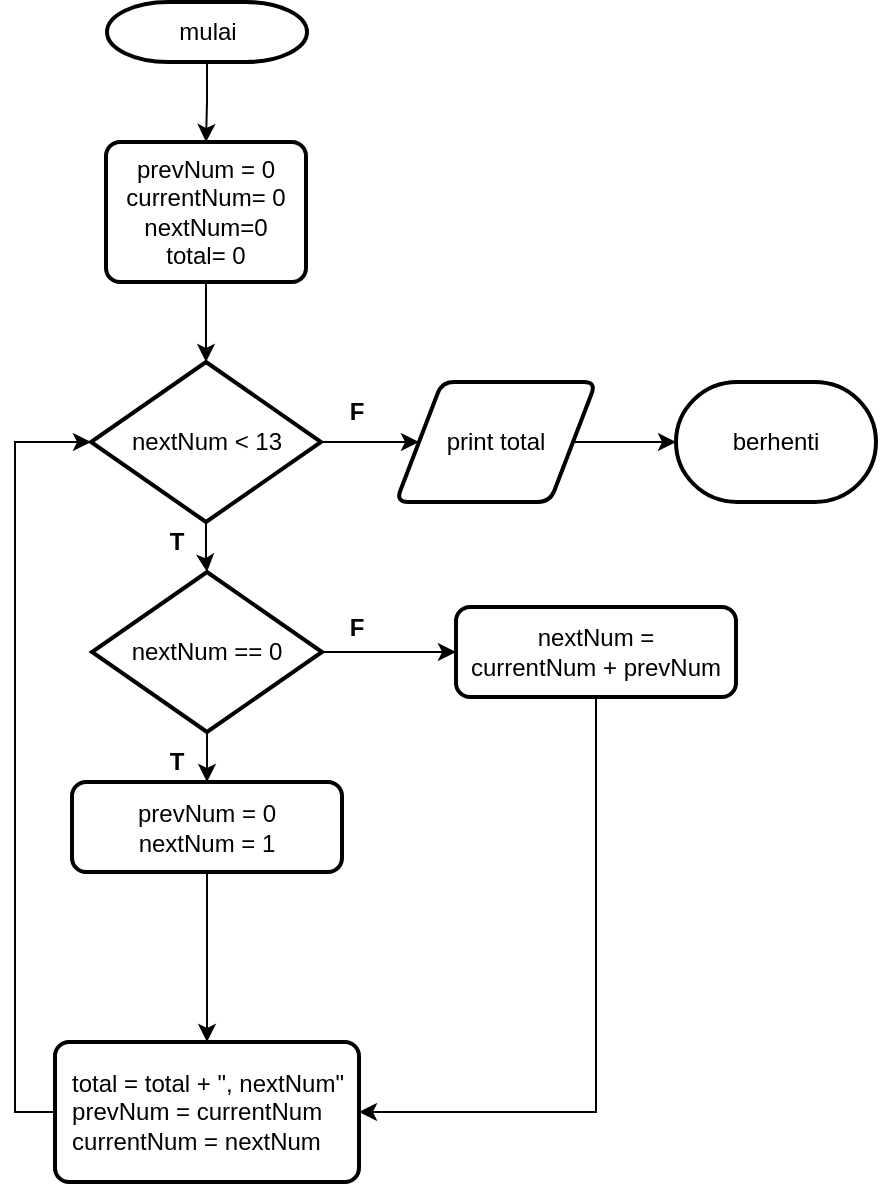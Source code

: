<mxfile version="15.4.1" type="github" pages="2">
  <diagram id="-m9qqsBfXarH8WXp_uyf" name="Page-1">
    <mxGraphModel dx="1038" dy="575" grid="1" gridSize="10" guides="1" tooltips="1" connect="1" arrows="1" fold="1" page="1" pageScale="1" pageWidth="850" pageHeight="1100" math="0" shadow="0">
      <root>
        <mxCell id="0" />
        <mxCell id="1" parent="0" />
        <mxCell id="6R6mG-xF9waBvt92QYjW-3" value="" style="edgeStyle=orthogonalEdgeStyle;rounded=0;orthogonalLoop=1;jettySize=auto;html=1;entryX=0.5;entryY=0;entryDx=0;entryDy=0;" parent="1" source="6R6mG-xF9waBvt92QYjW-1" target="6R6mG-xF9waBvt92QYjW-8" edge="1">
          <mxGeometry relative="1" as="geometry">
            <mxPoint x="425" y="105" as="targetPoint" />
          </mxGeometry>
        </mxCell>
        <mxCell id="6R6mG-xF9waBvt92QYjW-1" value="&lt;div&gt;mulai&lt;/div&gt;" style="strokeWidth=2;html=1;shape=mxgraph.flowchart.terminator;whiteSpace=wrap;" parent="1" vertex="1">
          <mxGeometry x="375.5" y="20" width="100" height="30" as="geometry" />
        </mxCell>
        <mxCell id="6R6mG-xF9waBvt92QYjW-5" value="" style="edgeStyle=orthogonalEdgeStyle;rounded=0;orthogonalLoop=1;jettySize=auto;html=1;exitX=0.5;exitY=1;exitDx=0;exitDy=0;" parent="1" source="6R6mG-xF9waBvt92QYjW-8" target="6R6mG-xF9waBvt92QYjW-4" edge="1">
          <mxGeometry relative="1" as="geometry">
            <mxPoint x="425" y="165" as="sourcePoint" />
          </mxGeometry>
        </mxCell>
        <mxCell id="6R6mG-xF9waBvt92QYjW-9" style="edgeStyle=orthogonalEdgeStyle;rounded=0;orthogonalLoop=1;jettySize=auto;html=1;exitX=1;exitY=0.5;exitDx=0;exitDy=0;entryX=0;entryY=0.5;entryDx=0;entryDy=0;" parent="1" source="6R6mG-xF9waBvt92QYjW-4" target="6R6mG-xF9waBvt92QYjW-7" edge="1">
          <mxGeometry relative="1" as="geometry" />
        </mxCell>
        <mxCell id="6R6mG-xF9waBvt92QYjW-14" value="" style="edgeStyle=orthogonalEdgeStyle;rounded=0;orthogonalLoop=1;jettySize=auto;html=1;" parent="1" source="6R6mG-xF9waBvt92QYjW-4" target="6R6mG-xF9waBvt92QYjW-13" edge="1">
          <mxGeometry relative="1" as="geometry" />
        </mxCell>
        <mxCell id="6R6mG-xF9waBvt92QYjW-4" value="nextNum &amp;lt; 13" style="rhombus;whiteSpace=wrap;html=1;strokeWidth=2;" parent="1" vertex="1">
          <mxGeometry x="367.5" y="200" width="115" height="80" as="geometry" />
        </mxCell>
        <mxCell id="6R6mG-xF9waBvt92QYjW-6" value="&lt;div&gt;berhenti&lt;/div&gt;" style="strokeWidth=2;html=1;shape=mxgraph.flowchart.terminator;whiteSpace=wrap;" parent="1" vertex="1">
          <mxGeometry x="660" y="210" width="100" height="60" as="geometry" />
        </mxCell>
        <mxCell id="6R6mG-xF9waBvt92QYjW-10" style="edgeStyle=orthogonalEdgeStyle;rounded=0;orthogonalLoop=1;jettySize=auto;html=1;exitX=1;exitY=0.5;exitDx=0;exitDy=0;entryX=0;entryY=0.5;entryDx=0;entryDy=0;entryPerimeter=0;" parent="1" source="6R6mG-xF9waBvt92QYjW-7" target="6R6mG-xF9waBvt92QYjW-6" edge="1">
          <mxGeometry relative="1" as="geometry">
            <mxPoint x="660" y="240" as="targetPoint" />
          </mxGeometry>
        </mxCell>
        <mxCell id="6R6mG-xF9waBvt92QYjW-7" value="print total" style="shape=parallelogram;html=1;strokeWidth=2;perimeter=parallelogramPerimeter;whiteSpace=wrap;rounded=1;arcSize=12;size=0.23;" parent="1" vertex="1">
          <mxGeometry x="520" y="210" width="100" height="60" as="geometry" />
        </mxCell>
        <mxCell id="6R6mG-xF9waBvt92QYjW-8" value="&lt;div&gt;prevNum = 0&lt;/div&gt;&lt;div&gt;currentNum= 0&lt;/div&gt;&lt;div&gt;nextNum=0&lt;/div&gt;&lt;div&gt;total= 0&lt;/div&gt;" style="rounded=1;whiteSpace=wrap;html=1;absoluteArcSize=1;arcSize=14;strokeWidth=2;" parent="1" vertex="1">
          <mxGeometry x="375" y="90" width="100" height="70" as="geometry" />
        </mxCell>
        <mxCell id="6R6mG-xF9waBvt92QYjW-20" style="edgeStyle=orthogonalEdgeStyle;rounded=0;orthogonalLoop=1;jettySize=auto;html=1;exitX=0.5;exitY=1;exitDx=0;exitDy=0;entryX=0.5;entryY=0;entryDx=0;entryDy=0;" parent="1" source="6R6mG-xF9waBvt92QYjW-13" target="6R6mG-xF9waBvt92QYjW-27" edge="1">
          <mxGeometry relative="1" as="geometry">
            <mxPoint x="425.5" y="445" as="targetPoint" />
          </mxGeometry>
        </mxCell>
        <mxCell id="6R6mG-xF9waBvt92QYjW-25" style="edgeStyle=orthogonalEdgeStyle;rounded=0;orthogonalLoop=1;jettySize=auto;html=1;exitX=1;exitY=0.5;exitDx=0;exitDy=0;entryX=0;entryY=0.5;entryDx=0;entryDy=0;" parent="1" source="6R6mG-xF9waBvt92QYjW-13" target="6R6mG-xF9waBvt92QYjW-24" edge="1">
          <mxGeometry relative="1" as="geometry" />
        </mxCell>
        <mxCell id="6R6mG-xF9waBvt92QYjW-13" value="nextNum == 0" style="rhombus;whiteSpace=wrap;html=1;strokeWidth=2;" parent="1" vertex="1">
          <mxGeometry x="368" y="305" width="115" height="80" as="geometry" />
        </mxCell>
        <mxCell id="6R6mG-xF9waBvt92QYjW-15" value="&lt;div&gt;&lt;b&gt;T&lt;/b&gt;&lt;/div&gt;" style="text;html=1;align=center;verticalAlign=middle;resizable=0;points=[];autosize=1;strokeColor=none;fillColor=none;" parent="1" vertex="1">
          <mxGeometry x="400" y="280" width="20" height="20" as="geometry" />
        </mxCell>
        <mxCell id="6R6mG-xF9waBvt92QYjW-16" value="&lt;b&gt;F&lt;/b&gt;" style="text;html=1;align=center;verticalAlign=middle;resizable=0;points=[];autosize=1;strokeColor=none;fillColor=none;" parent="1" vertex="1">
          <mxGeometry x="490" y="215" width="20" height="20" as="geometry" />
        </mxCell>
        <mxCell id="6R6mG-xF9waBvt92QYjW-21" value="&lt;div&gt;&lt;b&gt;T&lt;/b&gt;&lt;/div&gt;" style="text;html=1;align=center;verticalAlign=middle;resizable=0;points=[];autosize=1;strokeColor=none;fillColor=none;" parent="1" vertex="1">
          <mxGeometry x="400" y="390" width="20" height="20" as="geometry" />
        </mxCell>
        <mxCell id="6R6mG-xF9waBvt92QYjW-24" value="&lt;div&gt;nextNum = &lt;br&gt;&lt;/div&gt;&lt;div&gt;currentNum + prevNum &lt;/div&gt;" style="rounded=1;whiteSpace=wrap;html=1;absoluteArcSize=1;arcSize=14;strokeWidth=2;align=center;" parent="1" vertex="1">
          <mxGeometry x="550" y="322.5" width="140" height="45" as="geometry" />
        </mxCell>
        <mxCell id="6R6mG-xF9waBvt92QYjW-26" value="&lt;b&gt;F&lt;/b&gt;" style="text;html=1;align=center;verticalAlign=middle;resizable=0;points=[];autosize=1;strokeColor=none;fillColor=none;" parent="1" vertex="1">
          <mxGeometry x="490" y="322.5" width="20" height="20" as="geometry" />
        </mxCell>
        <mxCell id="6R6mG-xF9waBvt92QYjW-30" style="edgeStyle=orthogonalEdgeStyle;rounded=0;orthogonalLoop=1;jettySize=auto;html=1;exitX=0.5;exitY=1;exitDx=0;exitDy=0;entryX=0.5;entryY=0;entryDx=0;entryDy=0;" parent="1" source="6R6mG-xF9waBvt92QYjW-27" target="6R6mG-xF9waBvt92QYjW-29" edge="1">
          <mxGeometry relative="1" as="geometry" />
        </mxCell>
        <mxCell id="6R6mG-xF9waBvt92QYjW-27" value="prevNum = 0&lt;br&gt;&lt;div&gt;nextNum = 1&lt;br&gt;&lt;/div&gt;" style="rounded=1;whiteSpace=wrap;html=1;absoluteArcSize=1;arcSize=14;strokeWidth=2;align=center;" parent="1" vertex="1">
          <mxGeometry x="358" y="410" width="135" height="45" as="geometry" />
        </mxCell>
        <mxCell id="6R6mG-xF9waBvt92QYjW-31" style="edgeStyle=orthogonalEdgeStyle;rounded=0;orthogonalLoop=1;jettySize=auto;html=1;exitX=0;exitY=0.5;exitDx=0;exitDy=0;entryX=0;entryY=0.5;entryDx=0;entryDy=0;" parent="1" source="6R6mG-xF9waBvt92QYjW-29" target="6R6mG-xF9waBvt92QYjW-4" edge="1">
          <mxGeometry relative="1" as="geometry" />
        </mxCell>
        <mxCell id="6R6mG-xF9waBvt92QYjW-29" value="&lt;div&gt;&lt;br&gt;&lt;/div&gt;&lt;div&gt;&lt;div&gt;total = total + &quot;, nextNum&quot;&lt;/div&gt;&lt;/div&gt;&lt;div align=&quot;left&quot;&gt;&lt;div align=&quot;left&quot;&gt;prevNum = currentNum  &lt;div align=&quot;left&quot;&gt;currentNum = nextNum &lt;/div&gt;&lt;/div&gt;&lt;/div&gt;&lt;div&gt;&lt;br&gt;&lt;/div&gt;" style="rounded=1;whiteSpace=wrap;html=1;absoluteArcSize=1;arcSize=14;strokeWidth=2;align=center;" parent="1" vertex="1">
          <mxGeometry x="349.5" y="540" width="152" height="70" as="geometry" />
        </mxCell>
        <mxCell id="6R6mG-xF9waBvt92QYjW-43" style="edgeStyle=orthogonalEdgeStyle;rounded=0;orthogonalLoop=1;jettySize=auto;html=1;exitX=0.5;exitY=1;exitDx=0;exitDy=0;entryX=1;entryY=0.5;entryDx=0;entryDy=0;" parent="1" source="6R6mG-xF9waBvt92QYjW-24" target="6R6mG-xF9waBvt92QYjW-29" edge="1">
          <mxGeometry relative="1" as="geometry">
            <mxPoint x="620" y="465.0" as="sourcePoint" />
          </mxGeometry>
        </mxCell>
      </root>
    </mxGraphModel>
  </diagram>
  <diagram id="QYvs4H2cqD5_qCNk_26K" name="Page-2">
    <mxGraphModel dx="1038" dy="575" grid="1" gridSize="10" guides="1" tooltips="1" connect="1" arrows="1" fold="1" page="1" pageScale="1" pageWidth="850" pageHeight="1100" math="0" shadow="0">
      <root>
        <mxCell id="MMxIEz4GNXGrVT193HYA-0" />
        <mxCell id="MMxIEz4GNXGrVT193HYA-1" parent="MMxIEz4GNXGrVT193HYA-0" />
        <mxCell id="d6SBVQXbLfGid5248U36-2" style="edgeStyle=orthogonalEdgeStyle;rounded=0;orthogonalLoop=1;jettySize=auto;html=1;exitX=0.5;exitY=1;exitDx=0;exitDy=0;exitPerimeter=0;entryX=0.5;entryY=0;entryDx=0;entryDy=0;" edge="1" parent="MMxIEz4GNXGrVT193HYA-1" source="d6SBVQXbLfGid5248U36-0" target="d6SBVQXbLfGid5248U36-1">
          <mxGeometry relative="1" as="geometry" />
        </mxCell>
        <mxCell id="d6SBVQXbLfGid5248U36-0" value="&lt;div align=&quot;center&quot;&gt;mulai&lt;/div&gt;" style="strokeWidth=2;html=1;shape=mxgraph.flowchart.terminator;whiteSpace=wrap;align=center;" vertex="1" parent="MMxIEz4GNXGrVT193HYA-1">
          <mxGeometry x="360" y="20" width="100" height="40" as="geometry" />
        </mxCell>
        <mxCell id="d6SBVQXbLfGid5248U36-4" value="" style="edgeStyle=orthogonalEdgeStyle;rounded=0;orthogonalLoop=1;jettySize=auto;html=1;" edge="1" parent="MMxIEz4GNXGrVT193HYA-1" source="d6SBVQXbLfGid5248U36-1" target="d6SBVQXbLfGid5248U36-3">
          <mxGeometry relative="1" as="geometry" />
        </mxCell>
        <mxCell id="d6SBVQXbLfGid5248U36-6" value="" style="edgeStyle=orthogonalEdgeStyle;rounded=0;orthogonalLoop=1;jettySize=auto;html=1;" edge="1" parent="MMxIEz4GNXGrVT193HYA-1" source="d6SBVQXbLfGid5248U36-1" target="d6SBVQXbLfGid5248U36-5">
          <mxGeometry relative="1" as="geometry" />
        </mxCell>
        <mxCell id="d6SBVQXbLfGid5248U36-1" value="F = input suhu Farenheit" style="shape=parallelogram;html=1;strokeWidth=2;perimeter=parallelogramPerimeter;whiteSpace=wrap;rounded=1;arcSize=0;size=0.23;align=center;" vertex="1" parent="MMxIEz4GNXGrVT193HYA-1">
          <mxGeometry x="322.5" y="100" width="175" height="60" as="geometry" />
        </mxCell>
        <mxCell id="d6SBVQXbLfGid5248U36-12" style="edgeStyle=orthogonalEdgeStyle;rounded=0;orthogonalLoop=1;jettySize=auto;html=1;exitX=0.5;exitY=1;exitDx=0;exitDy=0;" edge="1" parent="MMxIEz4GNXGrVT193HYA-1" source="d6SBVQXbLfGid5248U36-3" target="d6SBVQXbLfGid5248U36-11">
          <mxGeometry relative="1" as="geometry" />
        </mxCell>
        <mxCell id="d6SBVQXbLfGid5248U36-3" value="&lt;div&gt;&lt;b&gt;konversi ke Reamur&lt;/b&gt;&lt;/div&gt;&lt;div&gt;(4/9) x ( &lt;b&gt;F &lt;/b&gt;– 32) &lt;/div&gt;" style="whiteSpace=wrap;html=1;rounded=1;strokeWidth=2;arcSize=0;" vertex="1" parent="MMxIEz4GNXGrVT193HYA-1">
          <mxGeometry x="500" y="180" width="120" height="60" as="geometry" />
        </mxCell>
        <mxCell id="d6SBVQXbLfGid5248U36-10" value="" style="edgeStyle=orthogonalEdgeStyle;rounded=0;orthogonalLoop=1;jettySize=auto;html=1;" edge="1" parent="MMxIEz4GNXGrVT193HYA-1" source="d6SBVQXbLfGid5248U36-5" target="d6SBVQXbLfGid5248U36-9">
          <mxGeometry relative="1" as="geometry" />
        </mxCell>
        <mxCell id="d6SBVQXbLfGid5248U36-5" value="&lt;b&gt;konversi ke Celcius&lt;/b&gt;&lt;br&gt;&lt;div align=&quot;center&quot;&gt;(&lt;b&gt; F&lt;/b&gt; − 32) × 5/9&lt;/div&gt;" style="whiteSpace=wrap;html=1;rounded=1;strokeWidth=2;arcSize=0;" vertex="1" parent="MMxIEz4GNXGrVT193HYA-1">
          <mxGeometry x="180" y="180" width="120" height="60" as="geometry" />
        </mxCell>
        <mxCell id="d6SBVQXbLfGid5248U36-14" style="edgeStyle=orthogonalEdgeStyle;rounded=0;orthogonalLoop=1;jettySize=auto;html=1;exitX=0.5;exitY=1;exitDx=0;exitDy=0;entryX=-0.01;entryY=0.675;entryDx=0;entryDy=0;entryPerimeter=0;" edge="1" parent="MMxIEz4GNXGrVT193HYA-1" source="d6SBVQXbLfGid5248U36-9" target="d6SBVQXbLfGid5248U36-13">
          <mxGeometry relative="1" as="geometry" />
        </mxCell>
        <mxCell id="d6SBVQXbLfGid5248U36-9" value="tampilkan hasil konversi Celcius" style="shape=parallelogram;perimeter=parallelogramPerimeter;whiteSpace=wrap;html=1;fixedSize=1;rounded=1;strokeWidth=2;arcSize=0;" vertex="1" parent="MMxIEz4GNXGrVT193HYA-1">
          <mxGeometry x="180" y="290" width="120" height="60" as="geometry" />
        </mxCell>
        <mxCell id="d6SBVQXbLfGid5248U36-15" style="edgeStyle=orthogonalEdgeStyle;rounded=0;orthogonalLoop=1;jettySize=auto;html=1;exitX=0.5;exitY=1;exitDx=0;exitDy=0;entryX=0.99;entryY=0.8;entryDx=0;entryDy=0;entryPerimeter=0;" edge="1" parent="MMxIEz4GNXGrVT193HYA-1" source="d6SBVQXbLfGid5248U36-11" target="d6SBVQXbLfGid5248U36-13">
          <mxGeometry relative="1" as="geometry" />
        </mxCell>
        <mxCell id="d6SBVQXbLfGid5248U36-11" value="tampilkan hasil konversi Reamur" style="shape=parallelogram;perimeter=parallelogramPerimeter;whiteSpace=wrap;html=1;fixedSize=1;rounded=1;strokeWidth=2;arcSize=0;" vertex="1" parent="MMxIEz4GNXGrVT193HYA-1">
          <mxGeometry x="510" y="290" width="120" height="60" as="geometry" />
        </mxCell>
        <mxCell id="d6SBVQXbLfGid5248U36-13" value="selesai" style="strokeWidth=2;html=1;shape=mxgraph.flowchart.terminator;whiteSpace=wrap;align=center;" vertex="1" parent="MMxIEz4GNXGrVT193HYA-1">
          <mxGeometry x="360" y="350" width="100" height="60" as="geometry" />
        </mxCell>
      </root>
    </mxGraphModel>
  </diagram>
</mxfile>
